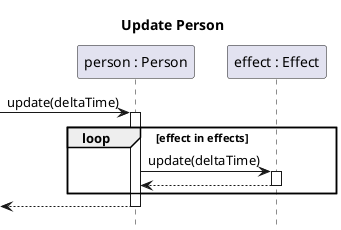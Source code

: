 @startuml person-update

title Update Person
hide footbox

participant "person : Person" as person
participant "effect : Effect" as effect

[-> person ++: update(deltaTime)
    loop effect in effects
        person -> effect ++: update(deltaTime)
        return
    end
return

@enduml

